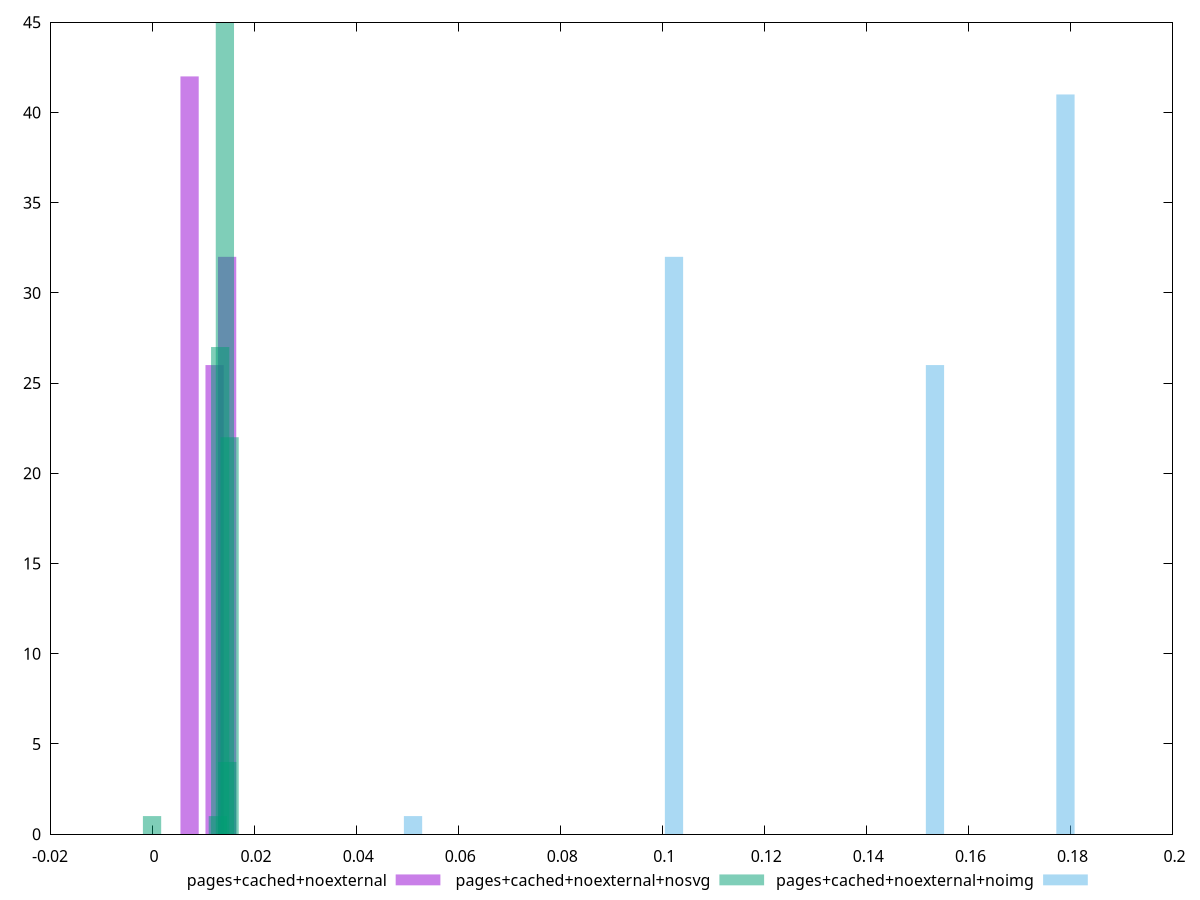 $_pagesCachedNoexternal <<EOF
0.014713055838066681 32
0.007356527919033341 42
0.012260879865055568 26
EOF
$_pagesCachedNoexternalNosvg <<EOF
0.014735945819013482 4
0.013354450898480969 27
0.01427544751216931 45
0.015196444125857654 22
0.012893952591636797 1
0 1
EOF
$_pagesCachedNoexternalNoimg <<EOF
0.179021865403974 41
0.10229820880227085 32
0.15344731320340627 26
0.051149104401135424 1
EOF
set key outside below
set terminal pngcairo
set output "report_00005_2020-11-02T22-26-11.212Z/largest-contentful-paint/largest-contentful-paint_pages+cached+noexternal_pages+cached+noexternal+nosvg_pages+cached+noexternal+noimg+hist.png"
set boxwidth 0.00358043730807948
set style fill transparent solid 0.5 noborder
set yrange [0:45]
plot $_pagesCachedNoexternal title "pages+cached+noexternal" with boxes ,$_pagesCachedNoexternalNosvg title "pages+cached+noexternal+nosvg" with boxes ,$_pagesCachedNoexternalNoimg title "pages+cached+noexternal+noimg" with boxes ,